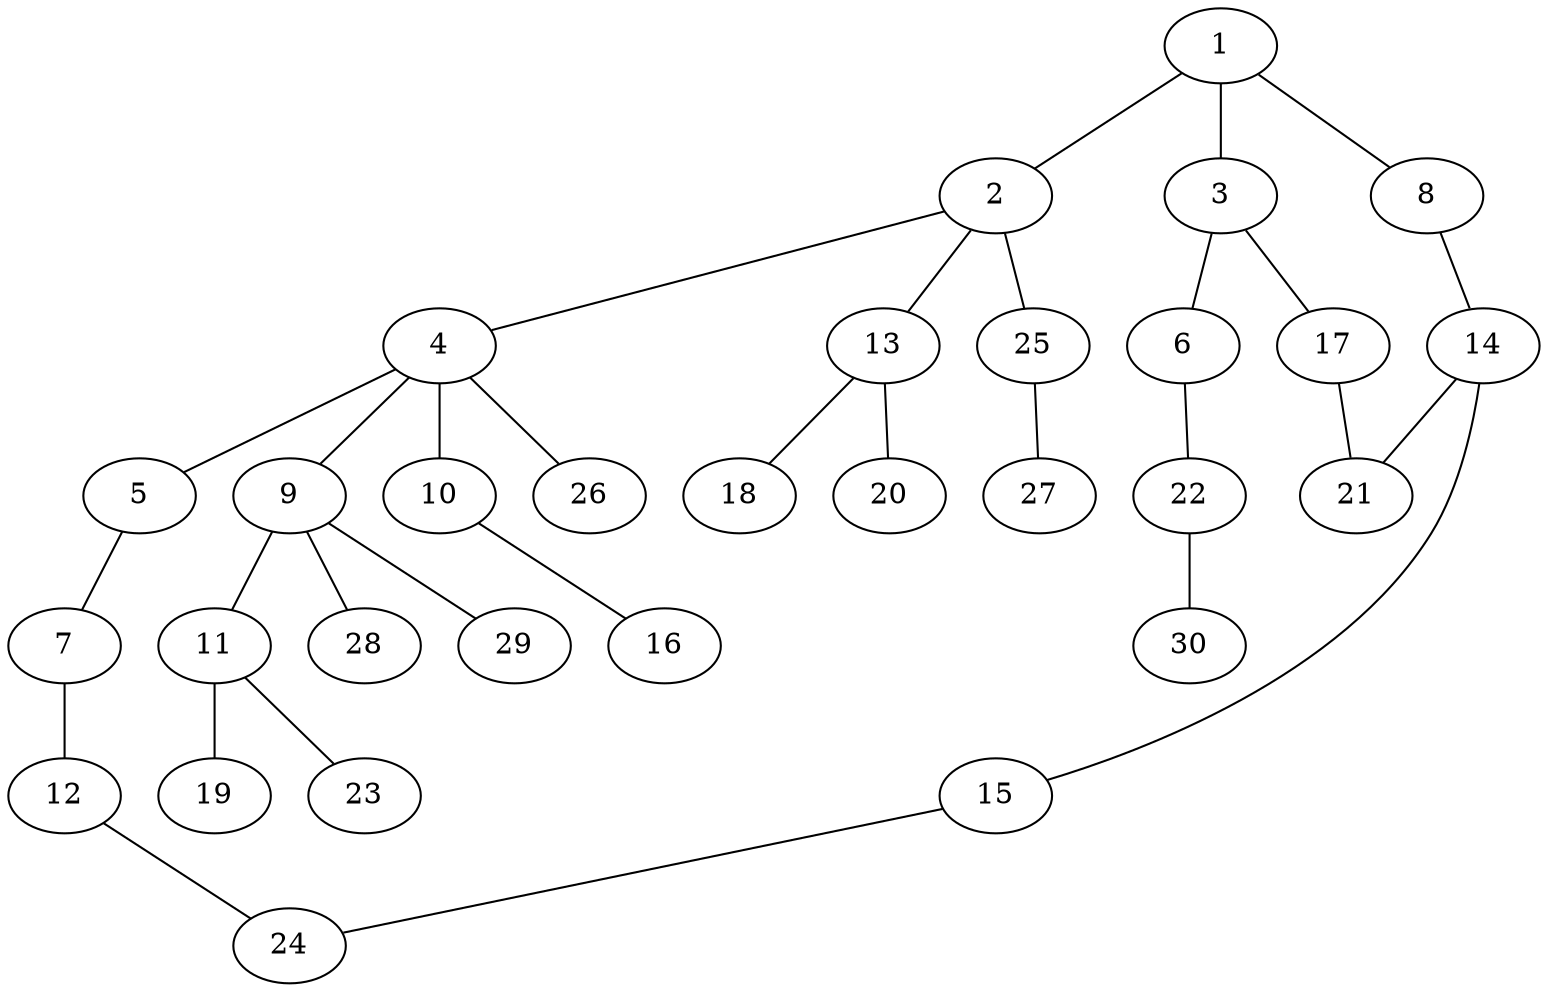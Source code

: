 graph graphname {1--2
1--3
1--8
2--4
2--13
2--25
3--6
3--17
4--5
4--9
4--10
4--26
5--7
6--22
7--12
8--14
9--11
9--28
9--29
10--16
11--19
11--23
12--24
13--18
13--20
14--15
14--21
15--24
17--21
22--30
25--27
}